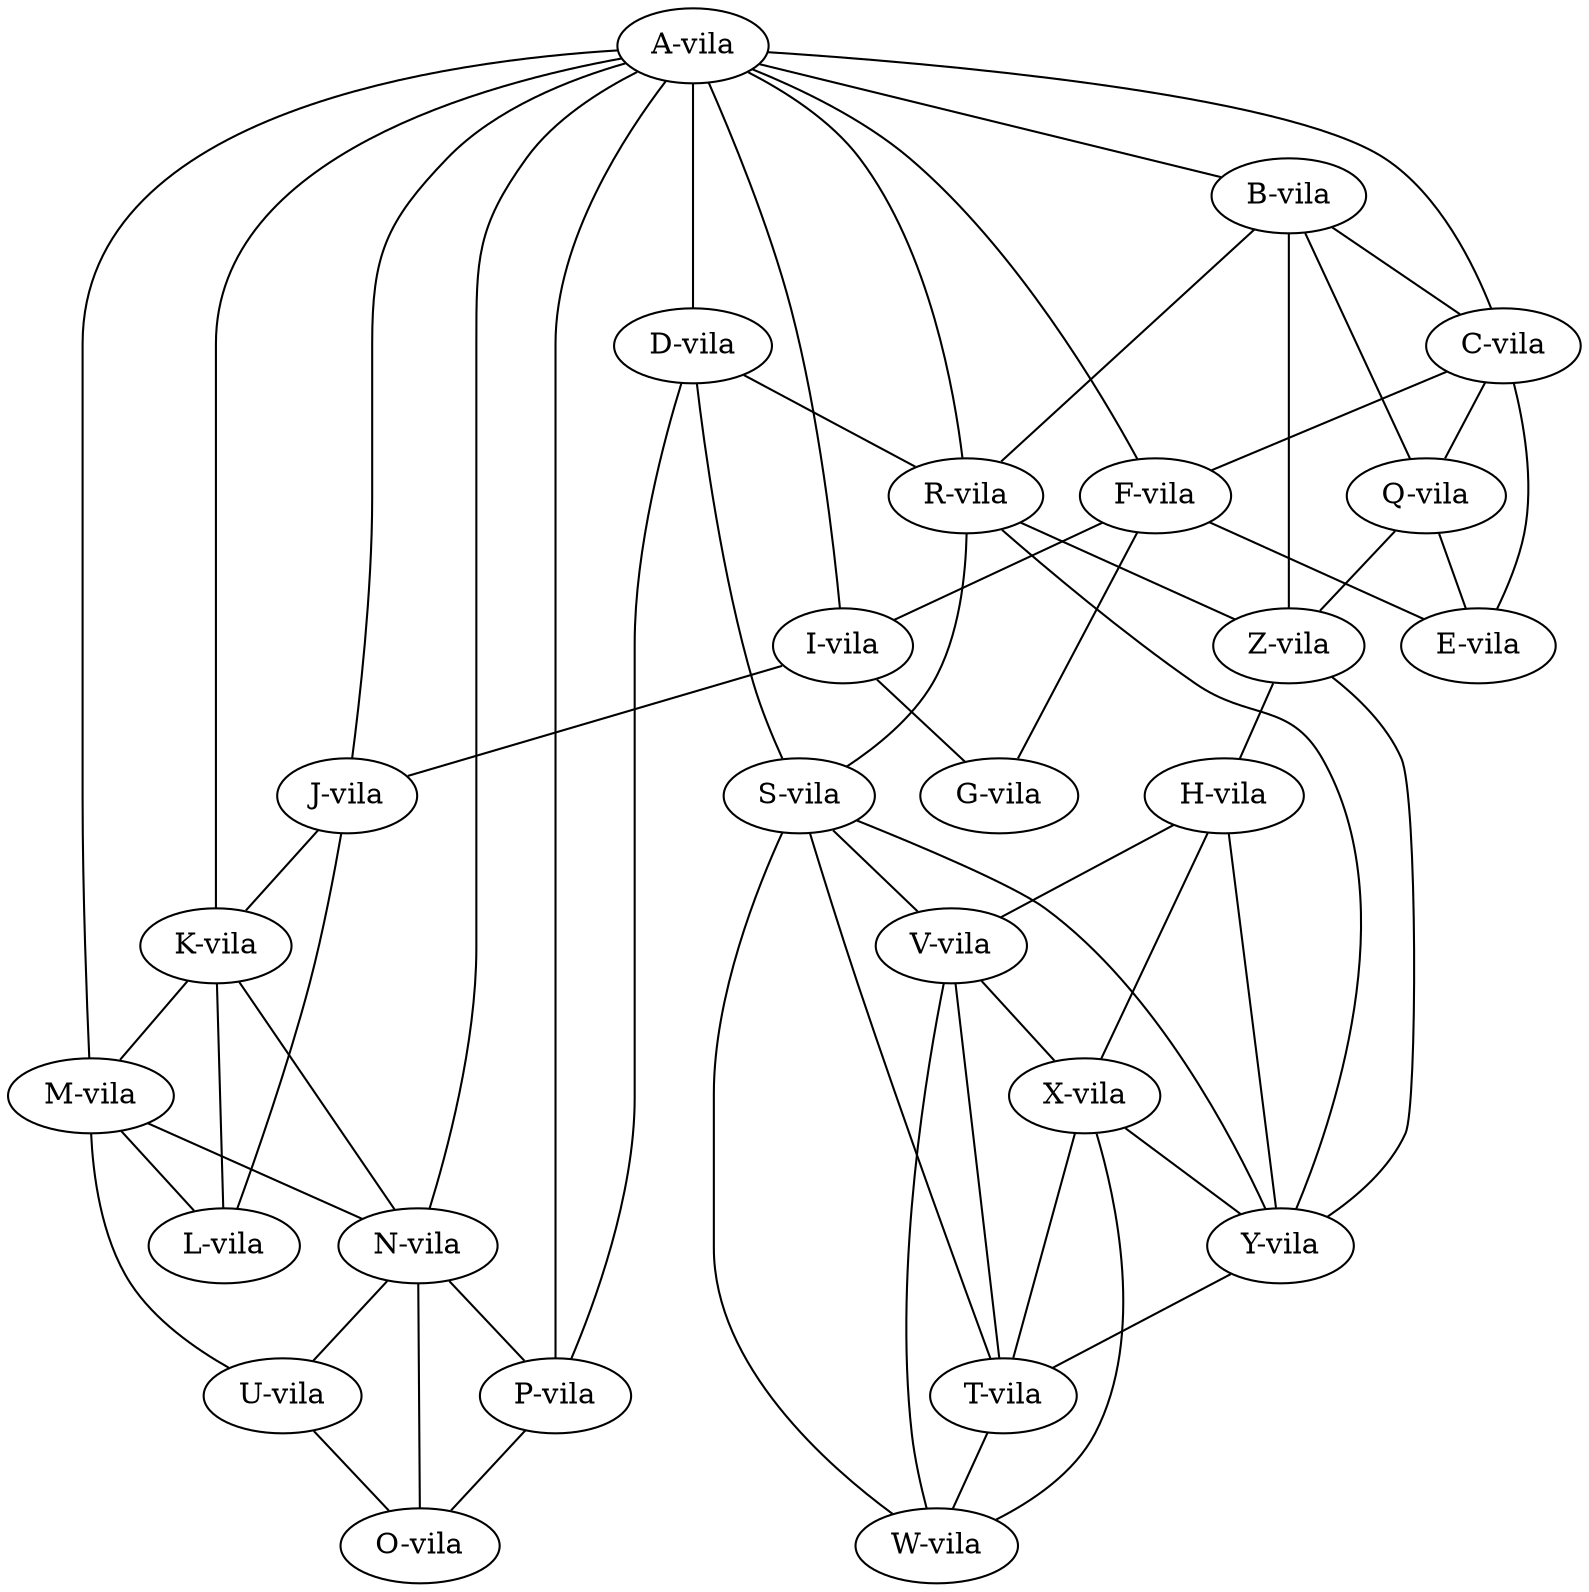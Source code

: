 graph Rotas {
  "A-vila";
  "B-vila";
  "C-vila";
  "D-vila";
  "F-vila";
  "I-vila";
  "J-vila";
  "K-vila";
  "M-vila";
  "N-vila";
  "P-vila";
  "R-vila";
  "Q-vila";
  "Z-vila";
  "E-vila";
  "S-vila";
  "G-vila";
  "H-vila";
  "V-vila";
  "X-vila";
  "Y-vila";
  "L-vila";
  "U-vila";
  "O-vila";
  "T-vila";
  "W-vila";
  "A-vila" -- "R-vila";
  "A-vila" -- "P-vila";
  "A-vila" -- "N-vila";
  "A-vila" -- "M-vila";
  "A-vila" -- "K-vila";
  "A-vila" -- "J-vila";
  "A-vila" -- "I-vila";
  "A-vila" -- "F-vila";
  "A-vila" -- "D-vila";
  "A-vila" -- "C-vila";
  "A-vila" -- "B-vila";
  "B-vila" -- "Z-vila";
  "B-vila" -- "R-vila";
  "B-vila" -- "Q-vila";
  "B-vila" -- "C-vila";
  "C-vila" -- "Q-vila";
  "C-vila" -- "F-vila";
  "C-vila" -- "E-vila";
  "D-vila" -- "S-vila";
  "D-vila" -- "R-vila";
  "D-vila" -- "P-vila";
  "F-vila" -- "I-vila";
  "F-vila" -- "G-vila";
  "F-vila" -- "E-vila";
  "I-vila" -- "J-vila";
  "I-vila" -- "G-vila";
  "J-vila" -- "L-vila";
  "J-vila" -- "K-vila";
  "K-vila" -- "N-vila";
  "K-vila" -- "M-vila";
  "K-vila" -- "L-vila";
  "M-vila" -- "U-vila";
  "M-vila" -- "N-vila";
  "M-vila" -- "L-vila";
  "N-vila" -- "U-vila";
  "N-vila" -- "P-vila";
  "N-vila" -- "O-vila";
  "P-vila" -- "O-vila";
  "R-vila" -- "Z-vila";
  "R-vila" -- "Y-vila";
  "R-vila" -- "S-vila";
  "Q-vila" -- "Z-vila";
  "Q-vila" -- "E-vila";
  "Z-vila" -- "Y-vila";
  "Z-vila" -- "H-vila";
  "S-vila" -- "Y-vila";
  "S-vila" -- "W-vila";
  "S-vila" -- "V-vila";
  "S-vila" -- "T-vila";
  "H-vila" -- "Y-vila";
  "H-vila" -- "X-vila";
  "H-vila" -- "V-vila";
  "V-vila" -- "X-vila";
  "V-vila" -- "W-vila";
  "V-vila" -- "T-vila";
  "X-vila" -- "Y-vila";
  "X-vila" -- "W-vila";
  "X-vila" -- "T-vila";
  "Y-vila" -- "T-vila";
  "U-vila" -- "O-vila";
  "T-vila" -- "W-vila";
}
